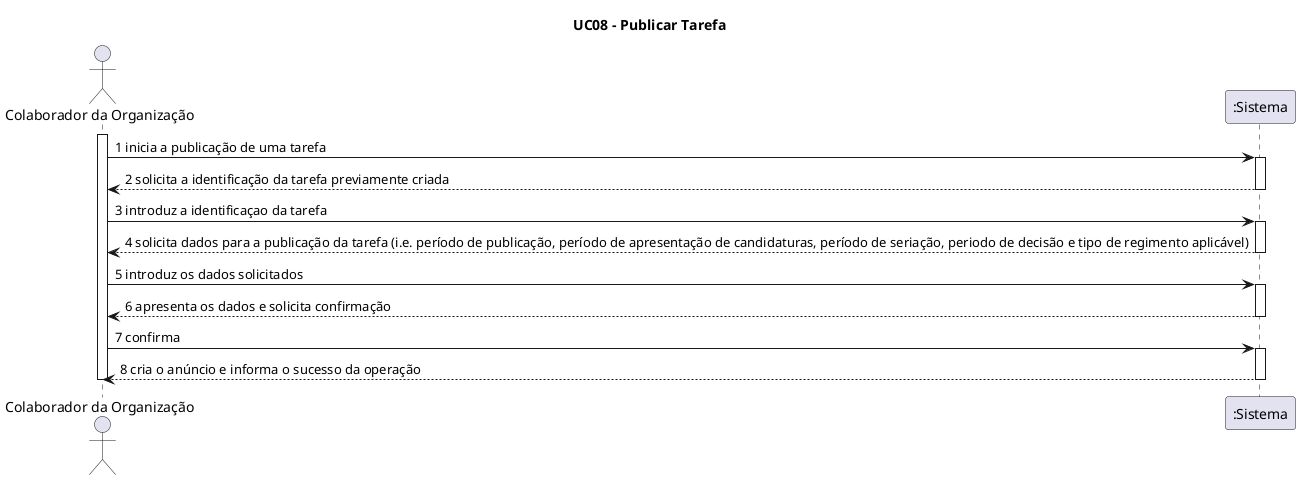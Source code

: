 @startuml

title UC08 - Publicar Tarefa

actor "Colaborador da Organização"
activate "Colaborador da Organização"

"Colaborador da Organização" -> ":Sistema" : 1 inicia a publicação de uma tarefa
activate ":Sistema"

":Sistema" --> "Colaborador da Organização": 2 solicita a identificação da tarefa previamente criada
deactivate ":Sistema"

"Colaborador da Organização" -> ":Sistema": 3 introduz a identificaçao da tarefa
activate ":Sistema"

":Sistema" --> "Colaborador da Organização": 4 solicita dados para a publicação da tarefa (i.e. período de publicação, período de apresentação de candidaturas, período de seriação, periodo de decisão e tipo de regimento aplicável)
deactivate ":Sistema"

"Colaborador da Organização" -> ":Sistema": 5 introduz os dados solicitados
activate ":Sistema"

":Sistema" --> "Colaborador da Organização": 6 apresenta os dados e solicita confirmação
deactivate ":Sistema"

"Colaborador da Organização" -> ":Sistema": 7 confirma
activate ":Sistema"

":Sistema" --> "Colaborador da Organização": 8 cria o anúncio e informa o sucesso da operação
deactivate ":Sistema"

deactivate "Colaborador da Organização"

@enduml